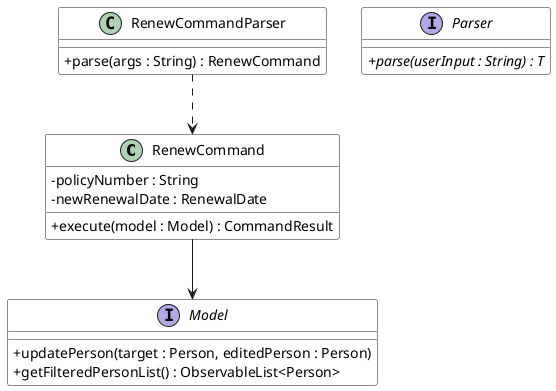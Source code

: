 @startuml
skinparam classAttributeIconSize 0
skinparam classBackgroundColor LOGIC_COLOR

class RenewCommand {
    - policyNumber : String
    - newRenewalDate : RenewalDate
    + execute(model : Model) : CommandResult
}

class RenewCommandParser {
    + parse(args : String) : RenewCommand
}

interface Parser {
    + {abstract} parse(userInput : String) : T
}

interface Model {
    + updatePerson(target : Person, editedPerson : Person)
    + getFilteredPersonList() : ObservableList<Person>
}

RenewCommandParser ..> RenewCommand
RenewCommand --> Model
@enduml
